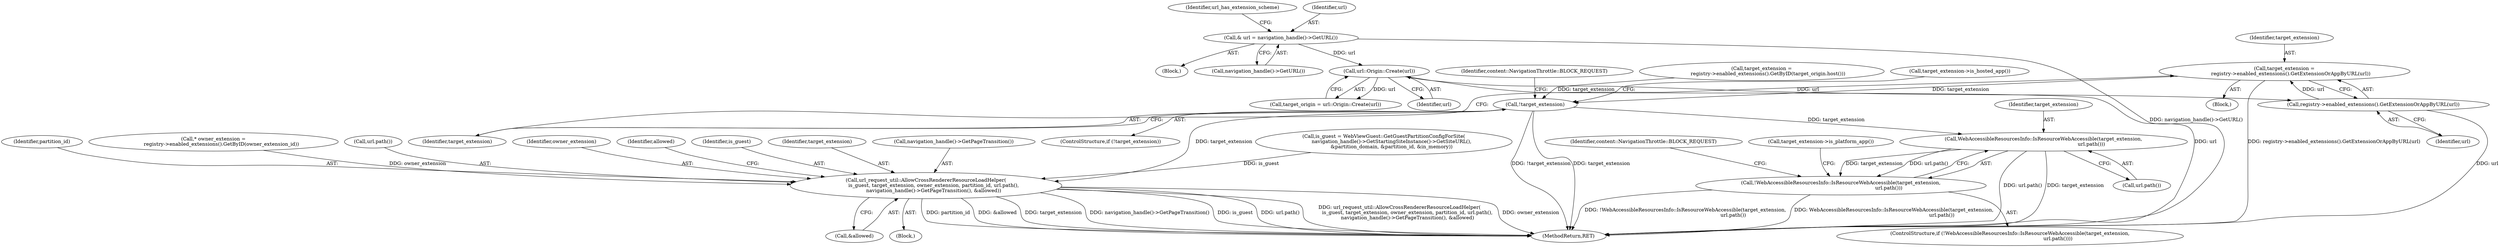 digraph "0_Chrome_7614790c80996d32a28218f4d1605b0908e9ddf6@pointer" {
"1000134" [label="(Call,target_extension =\n        registry->enabled_extensions().GetExtensionOrAppByURL(url))"];
"1000136" [label="(Call,registry->enabled_extensions().GetExtensionOrAppByURL(url))"];
"1000125" [label="(Call,url::Origin::Create(url))"];
"1000114" [label="(Call,& url = navigation_handle()->GetURL())"];
"1000157" [label="(Call,!target_extension)"];
"1000256" [label="(Call,url_request_util::AllowCrossRendererResourceLoadHelper(\n          is_guest, target_extension, owner_extension, partition_id, url.path(),\n          navigation_handle()->GetPageTransition(), &allowed))"];
"1000319" [label="(Call,WebAccessibleResourcesInfo::IsResourceWebAccessible(target_extension,\n                                                             url.path()))"];
"1000318" [label="(Call,!WebAccessibleResourcesInfo::IsResourceWebAccessible(target_extension,\n                                                             url.path()))"];
"1000136" [label="(Call,registry->enabled_extensions().GetExtensionOrAppByURL(url))"];
"1000341" [label="(MethodReturn,RET)"];
"1000267" [label="(Identifier,allowed)"];
"1000257" [label="(Identifier,is_guest)"];
"1000258" [label="(Identifier,target_extension)"];
"1000123" [label="(Call,target_origin = url::Origin::Create(url))"];
"1000134" [label="(Call,target_extension =\n        registry->enabled_extensions().GetExtensionOrAppByURL(url))"];
"1000318" [label="(Call,!WebAccessibleResourcesInfo::IsResourceWebAccessible(target_extension,\n                                                             url.path()))"];
"1000157" [label="(Call,!target_extension)"];
"1000158" [label="(Identifier,target_extension)"];
"1000262" [label="(Call,navigation_handle()->GetPageTransition())"];
"1000137" [label="(Identifier,url)"];
"1000319" [label="(Call,WebAccessibleResourcesInfo::IsResourceWebAccessible(target_extension,\n                                                             url.path()))"];
"1000161" [label="(Identifier,content::NavigationThrottle::BLOCK_REQUEST)"];
"1000126" [label="(Identifier,url)"];
"1000133" [label="(Block,)"];
"1000225" [label="(Block,)"];
"1000148" [label="(Call,target_extension =\n        registry->enabled_extensions().GetByID(target_origin.host()))"];
"1000323" [label="(Identifier,content::NavigationThrottle::BLOCK_REQUEST)"];
"1000325" [label="(Call,target_extension->is_platform_app())"];
"1000116" [label="(Call,navigation_handle()->GetURL())"];
"1000101" [label="(Block,)"];
"1000260" [label="(Identifier,partition_id)"];
"1000125" [label="(Call,url::Origin::Create(url))"];
"1000242" [label="(Call,is_guest = WebViewGuest::GetGuestPartitionConfigForSite(\n          navigation_handle()->GetStartingSiteInstance()->GetSiteURL(),\n          &partition_domain, &partition_id, &in_memory))"];
"1000135" [label="(Identifier,target_extension)"];
"1000256" [label="(Call,url_request_util::AllowCrossRendererResourceLoadHelper(\n          is_guest, target_extension, owner_extension, partition_id, url.path(),\n          navigation_handle()->GetPageTransition(), &allowed))"];
"1000263" [label="(Call,&allowed)"];
"1000231" [label="(Call,* owner_extension =\n          registry->enabled_extensions().GetByID(owner_extension_id))"];
"1000163" [label="(Call,target_extension->is_hosted_app())"];
"1000119" [label="(Identifier,url_has_extension_scheme)"];
"1000115" [label="(Identifier,url)"];
"1000261" [label="(Call,url.path())"];
"1000320" [label="(Identifier,target_extension)"];
"1000156" [label="(ControlStructure,if (!target_extension))"];
"1000259" [label="(Identifier,owner_extension)"];
"1000317" [label="(ControlStructure,if (!WebAccessibleResourcesInfo::IsResourceWebAccessible(target_extension,\n                                                             url.path())))"];
"1000321" [label="(Call,url.path())"];
"1000114" [label="(Call,& url = navigation_handle()->GetURL())"];
"1000134" -> "1000133"  [label="AST: "];
"1000134" -> "1000136"  [label="CFG: "];
"1000135" -> "1000134"  [label="AST: "];
"1000136" -> "1000134"  [label="AST: "];
"1000158" -> "1000134"  [label="CFG: "];
"1000134" -> "1000341"  [label="DDG: registry->enabled_extensions().GetExtensionOrAppByURL(url)"];
"1000136" -> "1000134"  [label="DDG: url"];
"1000134" -> "1000157"  [label="DDG: target_extension"];
"1000136" -> "1000137"  [label="CFG: "];
"1000137" -> "1000136"  [label="AST: "];
"1000136" -> "1000341"  [label="DDG: url"];
"1000125" -> "1000136"  [label="DDG: url"];
"1000125" -> "1000123"  [label="AST: "];
"1000125" -> "1000126"  [label="CFG: "];
"1000126" -> "1000125"  [label="AST: "];
"1000123" -> "1000125"  [label="CFG: "];
"1000125" -> "1000341"  [label="DDG: url"];
"1000125" -> "1000123"  [label="DDG: url"];
"1000114" -> "1000125"  [label="DDG: url"];
"1000114" -> "1000101"  [label="AST: "];
"1000114" -> "1000116"  [label="CFG: "];
"1000115" -> "1000114"  [label="AST: "];
"1000116" -> "1000114"  [label="AST: "];
"1000119" -> "1000114"  [label="CFG: "];
"1000114" -> "1000341"  [label="DDG: navigation_handle()->GetURL()"];
"1000157" -> "1000156"  [label="AST: "];
"1000157" -> "1000158"  [label="CFG: "];
"1000158" -> "1000157"  [label="AST: "];
"1000161" -> "1000157"  [label="CFG: "];
"1000163" -> "1000157"  [label="CFG: "];
"1000157" -> "1000341"  [label="DDG: !target_extension"];
"1000157" -> "1000341"  [label="DDG: target_extension"];
"1000148" -> "1000157"  [label="DDG: target_extension"];
"1000157" -> "1000256"  [label="DDG: target_extension"];
"1000157" -> "1000319"  [label="DDG: target_extension"];
"1000256" -> "1000225"  [label="AST: "];
"1000256" -> "1000263"  [label="CFG: "];
"1000257" -> "1000256"  [label="AST: "];
"1000258" -> "1000256"  [label="AST: "];
"1000259" -> "1000256"  [label="AST: "];
"1000260" -> "1000256"  [label="AST: "];
"1000261" -> "1000256"  [label="AST: "];
"1000262" -> "1000256"  [label="AST: "];
"1000263" -> "1000256"  [label="AST: "];
"1000267" -> "1000256"  [label="CFG: "];
"1000256" -> "1000341"  [label="DDG: owner_extension"];
"1000256" -> "1000341"  [label="DDG: partition_id"];
"1000256" -> "1000341"  [label="DDG: &allowed"];
"1000256" -> "1000341"  [label="DDG: target_extension"];
"1000256" -> "1000341"  [label="DDG: navigation_handle()->GetPageTransition()"];
"1000256" -> "1000341"  [label="DDG: is_guest"];
"1000256" -> "1000341"  [label="DDG: url.path()"];
"1000256" -> "1000341"  [label="DDG: url_request_util::AllowCrossRendererResourceLoadHelper(\n          is_guest, target_extension, owner_extension, partition_id, url.path(),\n          navigation_handle()->GetPageTransition(), &allowed)"];
"1000242" -> "1000256"  [label="DDG: is_guest"];
"1000231" -> "1000256"  [label="DDG: owner_extension"];
"1000319" -> "1000318"  [label="AST: "];
"1000319" -> "1000321"  [label="CFG: "];
"1000320" -> "1000319"  [label="AST: "];
"1000321" -> "1000319"  [label="AST: "];
"1000318" -> "1000319"  [label="CFG: "];
"1000319" -> "1000341"  [label="DDG: url.path()"];
"1000319" -> "1000341"  [label="DDG: target_extension"];
"1000319" -> "1000318"  [label="DDG: target_extension"];
"1000319" -> "1000318"  [label="DDG: url.path()"];
"1000318" -> "1000317"  [label="AST: "];
"1000323" -> "1000318"  [label="CFG: "];
"1000325" -> "1000318"  [label="CFG: "];
"1000318" -> "1000341"  [label="DDG: !WebAccessibleResourcesInfo::IsResourceWebAccessible(target_extension,\n                                                             url.path())"];
"1000318" -> "1000341"  [label="DDG: WebAccessibleResourcesInfo::IsResourceWebAccessible(target_extension,\n                                                             url.path())"];
}
